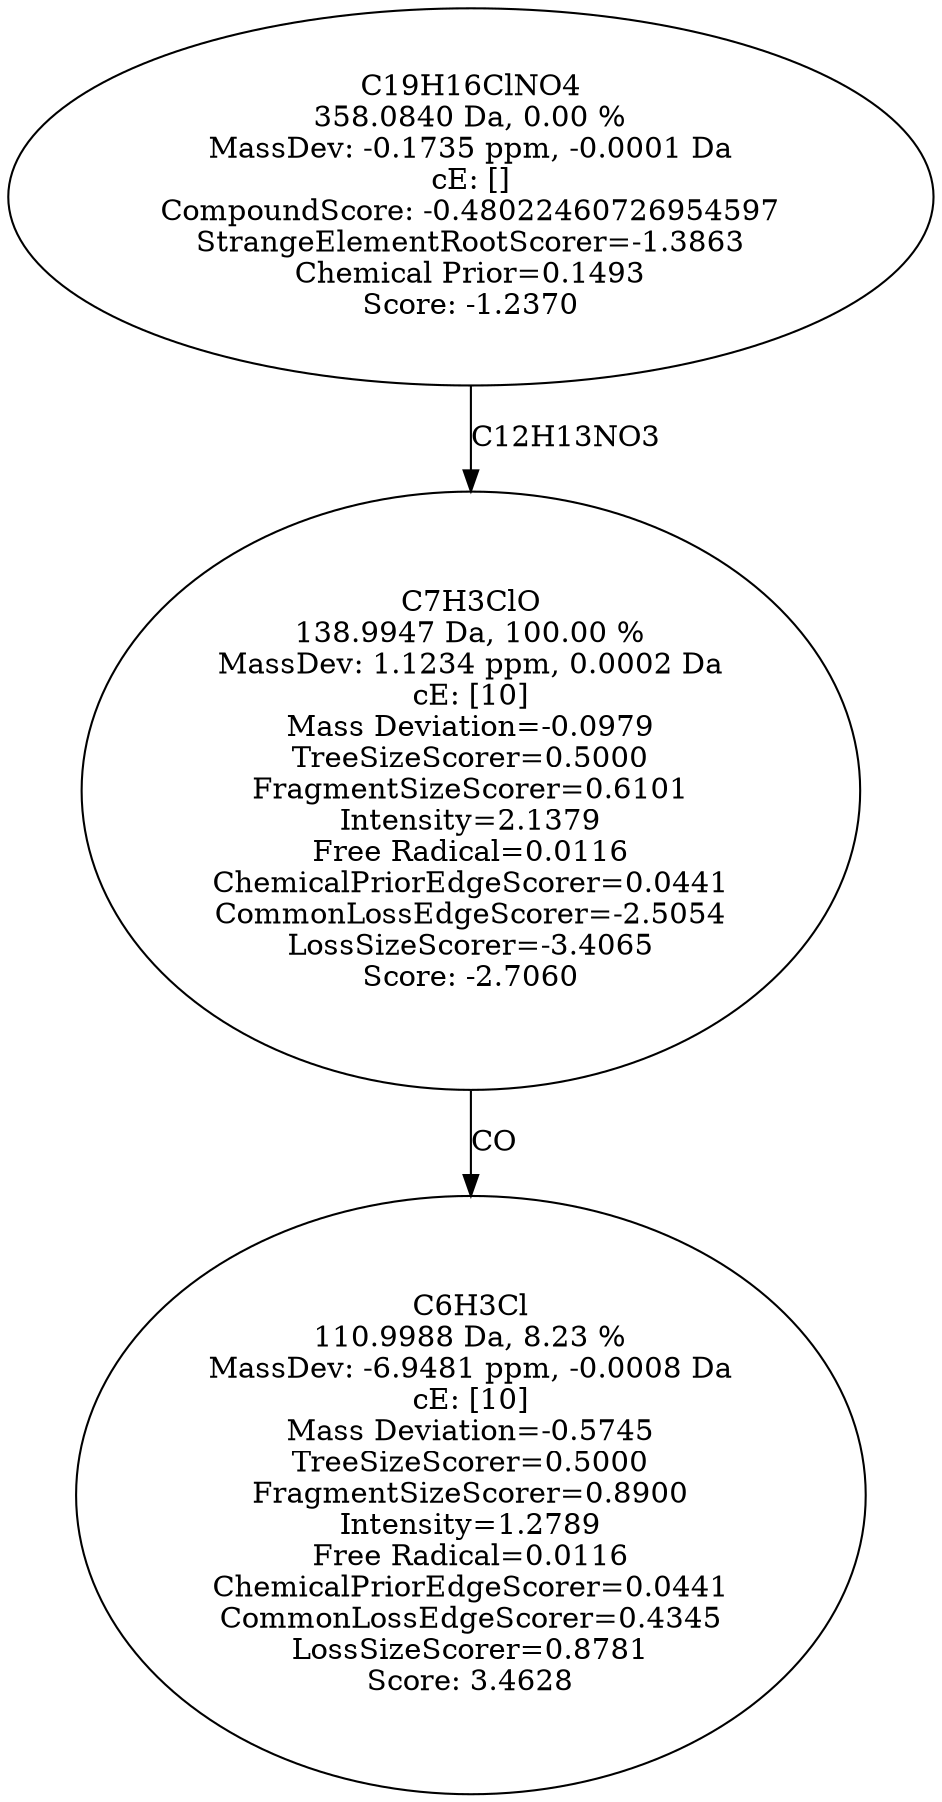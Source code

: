 strict digraph {
v1 [label="C6H3Cl\n110.9988 Da, 8.23 %\nMassDev: -6.9481 ppm, -0.0008 Da\ncE: [10]\nMass Deviation=-0.5745\nTreeSizeScorer=0.5000\nFragmentSizeScorer=0.8900\nIntensity=1.2789\nFree Radical=0.0116\nChemicalPriorEdgeScorer=0.0441\nCommonLossEdgeScorer=0.4345\nLossSizeScorer=0.8781\nScore: 3.4628"];
v2 [label="C7H3ClO\n138.9947 Da, 100.00 %\nMassDev: 1.1234 ppm, 0.0002 Da\ncE: [10]\nMass Deviation=-0.0979\nTreeSizeScorer=0.5000\nFragmentSizeScorer=0.6101\nIntensity=2.1379\nFree Radical=0.0116\nChemicalPriorEdgeScorer=0.0441\nCommonLossEdgeScorer=-2.5054\nLossSizeScorer=-3.4065\nScore: -2.7060"];
v3 [label="C19H16ClNO4\n358.0840 Da, 0.00 %\nMassDev: -0.1735 ppm, -0.0001 Da\ncE: []\nCompoundScore: -0.48022460726954597\nStrangeElementRootScorer=-1.3863\nChemical Prior=0.1493\nScore: -1.2370"];
v2 -> v1 [label="CO"];
v3 -> v2 [label="C12H13NO3"];
}
